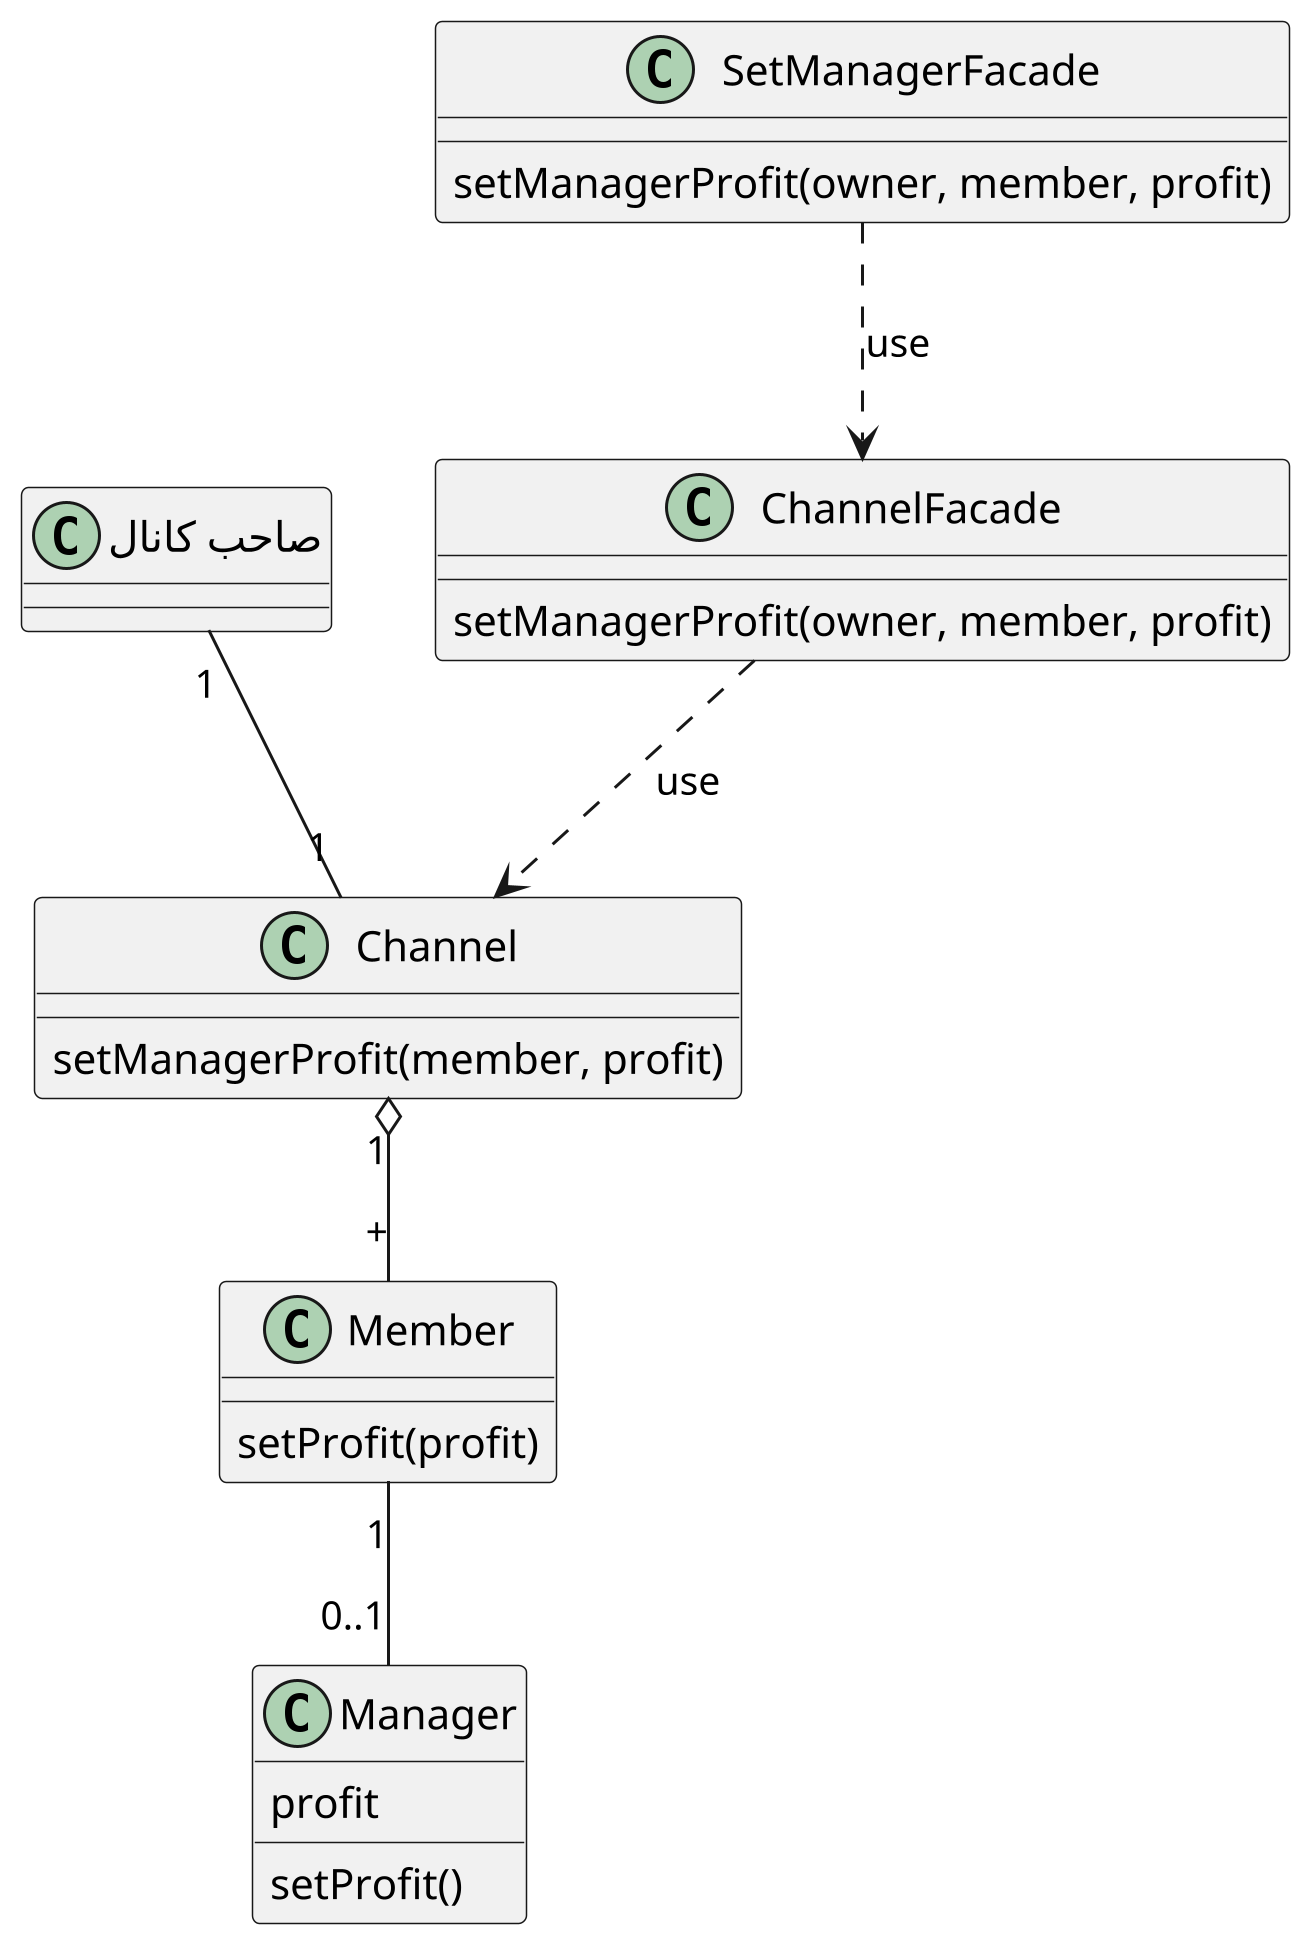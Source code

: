 @startuml set_manager_profit


scale 3
skinparam DefaultFontName B Nazanin
skinparam ArrowMessageAlignment right

class "صاحب کانال" as owner {
}

class "Channel" as chanel {
    setManagerProfit(member, profit)
}

class "Member" as member {
    setProfit(profit)
}

class "Manager" as manager {
    profit
    setProfit()
}

class SetManagerFacade {
    setManagerProfit(owner, member, profit)
}

class ChannelFacade {
    setManagerProfit(owner, member, profit)
}

owner "1" -- "1" chanel
chanel "1" o-- "+" member
member "1" -- "0..1" manager
SetManagerFacade ..> ChannelFacade :use
ChannelFacade ..> chanel :use

@enduml
